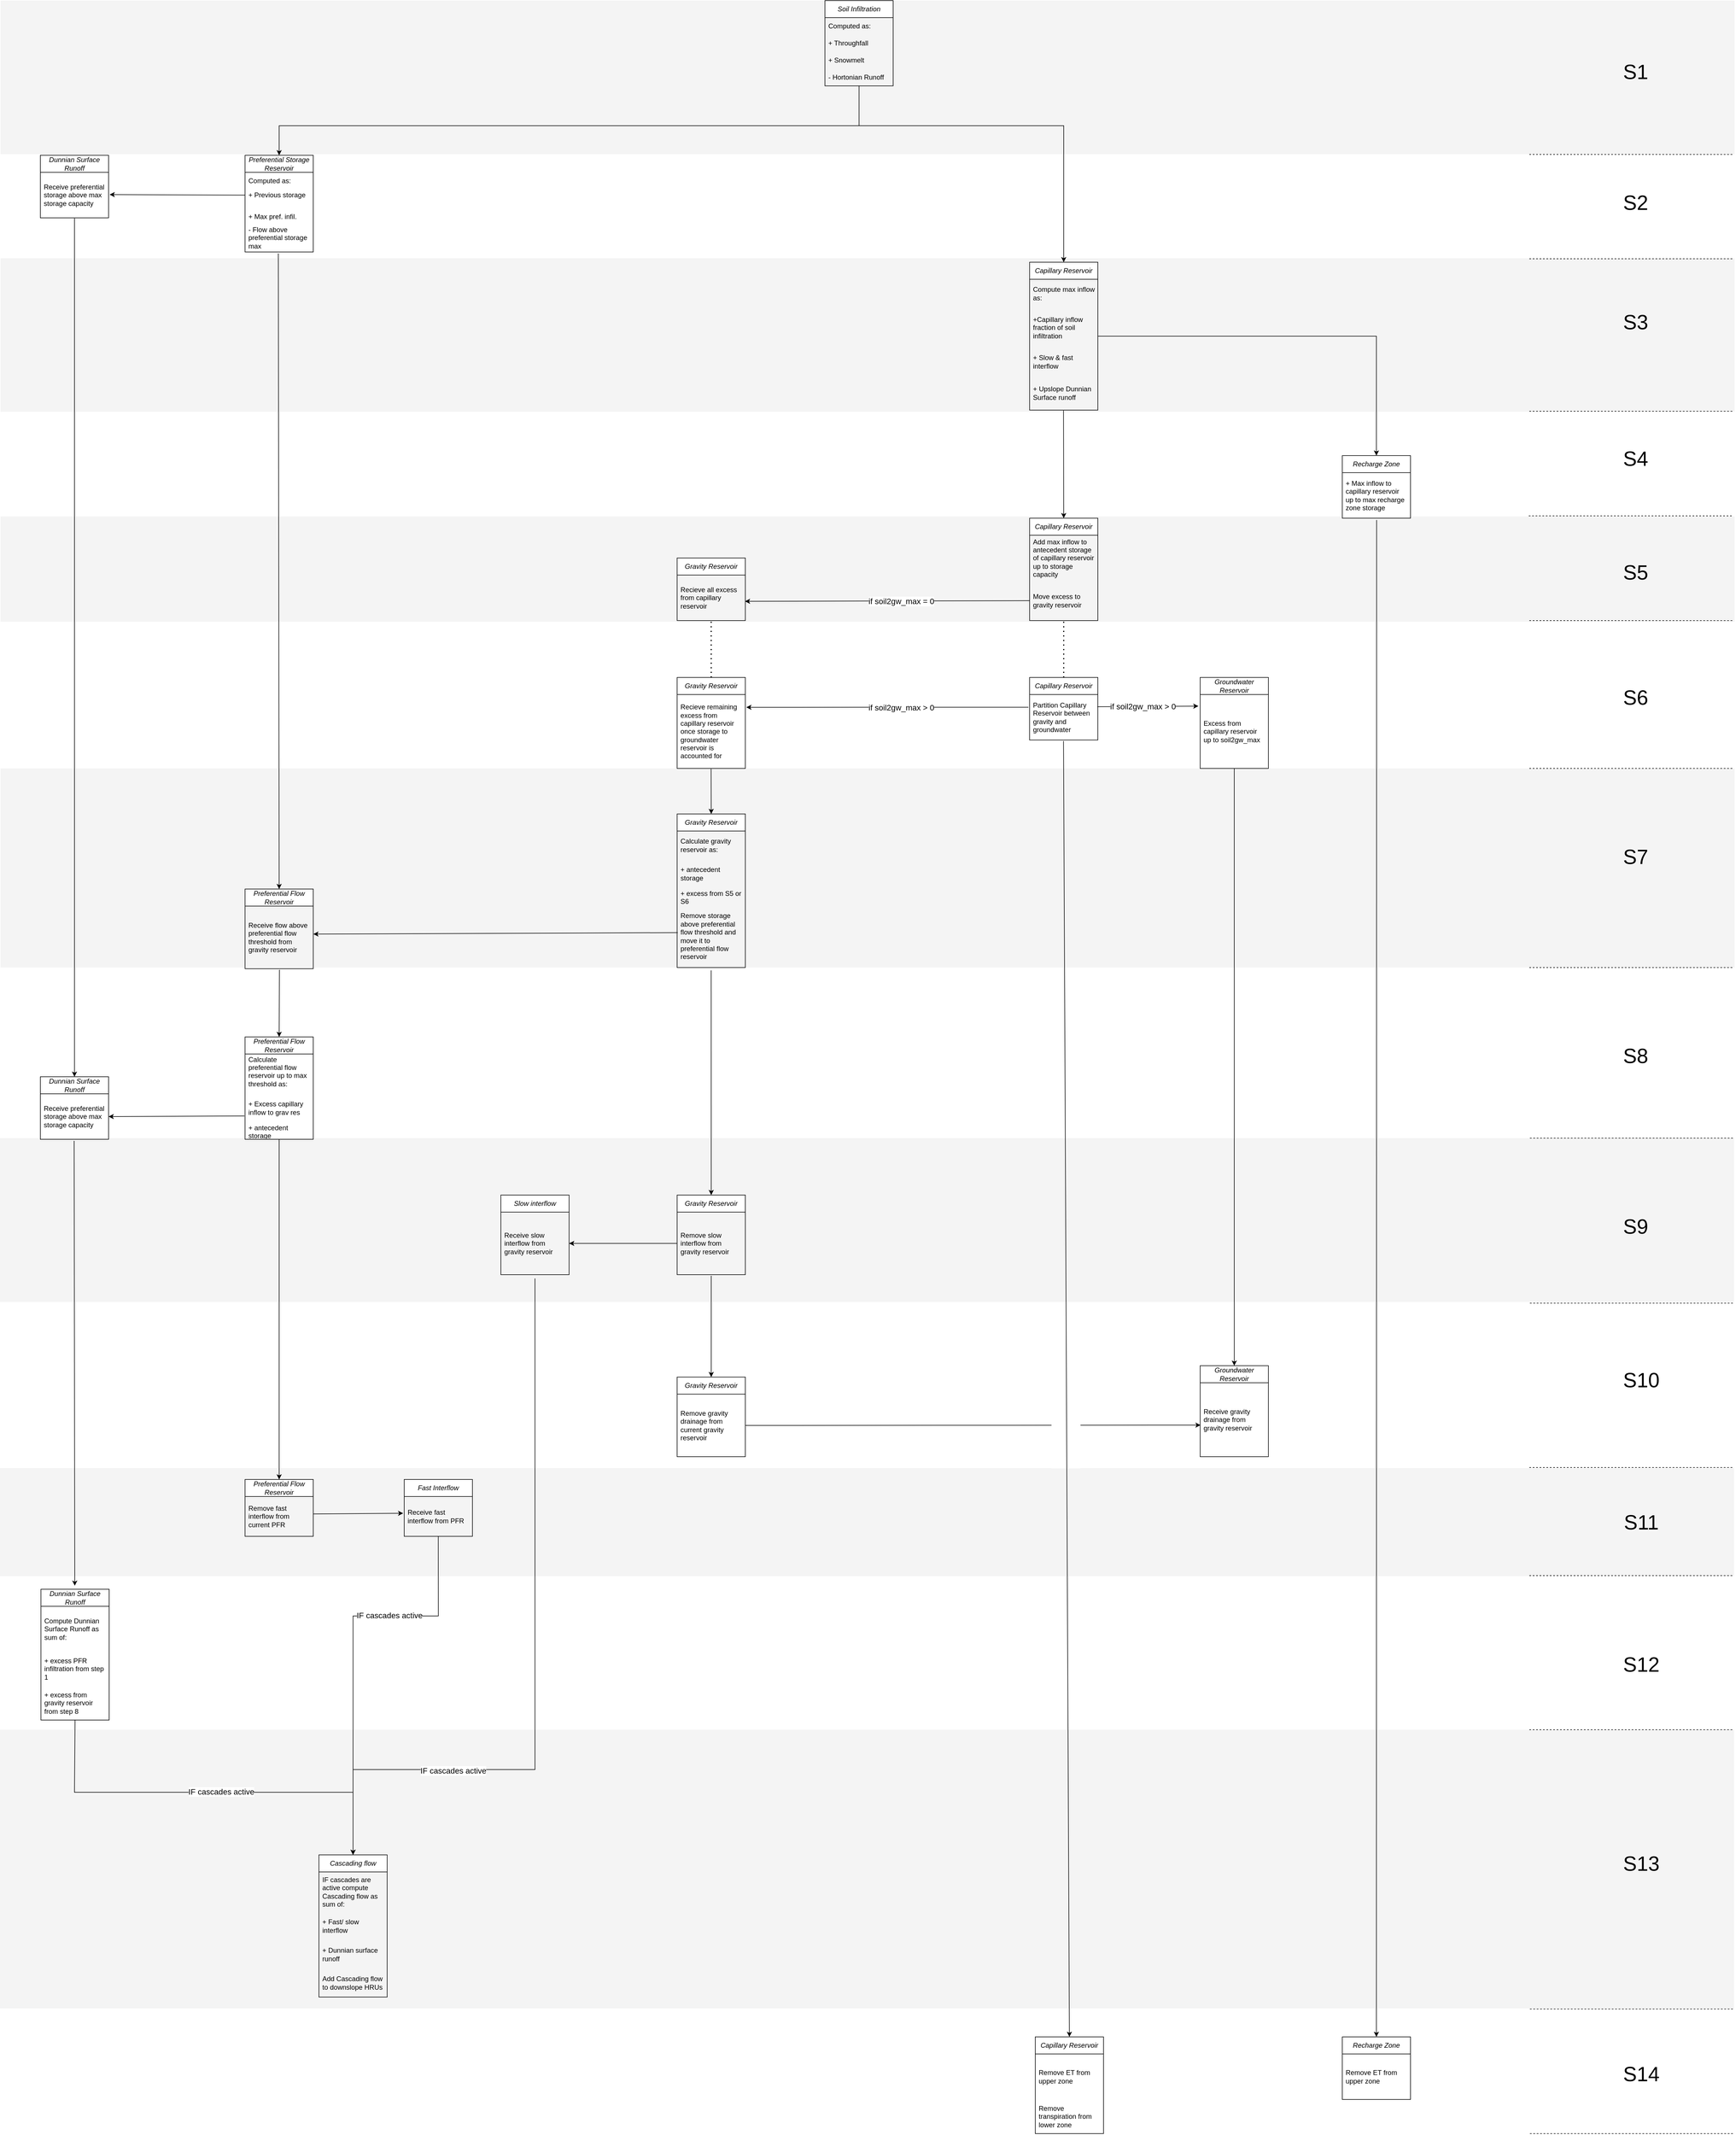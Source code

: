 <mxfile version="26.0.6">
  <diagram name="Page-1" id="s1ePpUAj8qYnk5aGNHbo">
    <mxGraphModel dx="2823" dy="719" grid="1" gridSize="10" guides="1" tooltips="1" connect="1" arrows="1" fold="1" page="1" pageScale="1" pageWidth="850" pageHeight="1100" background="#FFFFFF" math="0" shadow="0">
      <root>
        <mxCell id="0" />
        <mxCell id="1" parent="0" />
        <mxCell id="zGQzw5GJpQY7eRZTATEy-201" value="" style="rounded=0;whiteSpace=wrap;html=1;strokeColor=none;fillColor=#EDEDED;opacity=60;" parent="1" vertex="1">
          <mxGeometry x="-1090" y="1480" width="3050" height="350" as="geometry" />
        </mxCell>
        <mxCell id="zGQzw5GJpQY7eRZTATEy-202" value="" style="rounded=0;whiteSpace=wrap;html=1;strokeColor=none;fillColor=#EDEDED;opacity=60;" parent="1" vertex="1">
          <mxGeometry x="-1091" y="2130" width="3050" height="288" as="geometry" />
        </mxCell>
        <mxCell id="zGQzw5GJpQY7eRZTATEy-203" value="" style="rounded=0;whiteSpace=wrap;html=1;strokeColor=none;fillColor=#EDEDED;opacity=60;" parent="1" vertex="1">
          <mxGeometry x="-1091" y="2710" width="3050" height="190" as="geometry" />
        </mxCell>
        <mxCell id="zGQzw5GJpQY7eRZTATEy-207" value="" style="rounded=0;whiteSpace=wrap;html=1;strokeColor=none;fillColor=#EDEDED;opacity=60;" parent="1" vertex="1">
          <mxGeometry x="-1091" y="3170" width="3050" height="490" as="geometry" />
        </mxCell>
        <mxCell id="zGQzw5GJpQY7eRZTATEy-200" value="" style="rounded=0;whiteSpace=wrap;html=1;strokeColor=none;fillColor=#EDEDED;opacity=60;" parent="1" vertex="1">
          <mxGeometry x="-1090" y="1037" width="3050" height="185" as="geometry" />
        </mxCell>
        <mxCell id="zGQzw5GJpQY7eRZTATEy-199" value="" style="rounded=0;whiteSpace=wrap;html=1;strokeColor=none;fillColor=#EDEDED;opacity=60;" parent="1" vertex="1">
          <mxGeometry x="-1090" y="583" width="3050" height="270" as="geometry" />
        </mxCell>
        <mxCell id="zGQzw5GJpQY7eRZTATEy-198" value="" style="rounded=0;whiteSpace=wrap;html=1;strokeColor=none;fillColor=#EDEDED;opacity=60;" parent="1" vertex="1">
          <mxGeometry x="-1090" y="130" width="3050" height="270" as="geometry" />
        </mxCell>
        <mxCell id="zGQzw5GJpQY7eRZTATEy-1" value="&lt;i&gt;Soil Infiltration&lt;/i&gt;" style="swimlane;fontStyle=0;childLayout=stackLayout;horizontal=1;startSize=30;horizontalStack=0;resizeParent=1;resizeParentMax=0;resizeLast=0;collapsible=1;marginBottom=0;whiteSpace=wrap;html=1;" parent="1" vertex="1">
          <mxGeometry x="360" y="130" width="120" height="150" as="geometry" />
        </mxCell>
        <mxCell id="zGQzw5GJpQY7eRZTATEy-2" value="Computed as:" style="text;strokeColor=none;fillColor=none;align=left;verticalAlign=middle;spacingLeft=4;spacingRight=4;overflow=hidden;points=[[0,0.5],[1,0.5]];portConstraint=eastwest;rotatable=0;whiteSpace=wrap;html=1;" parent="zGQzw5GJpQY7eRZTATEy-1" vertex="1">
          <mxGeometry y="30" width="120" height="30" as="geometry" />
        </mxCell>
        <mxCell id="zGQzw5GJpQY7eRZTATEy-3" value="+ Throughfall" style="text;strokeColor=none;fillColor=none;align=left;verticalAlign=middle;spacingLeft=4;spacingRight=4;overflow=hidden;points=[[0,0.5],[1,0.5]];portConstraint=eastwest;rotatable=0;whiteSpace=wrap;html=1;" parent="zGQzw5GJpQY7eRZTATEy-1" vertex="1">
          <mxGeometry y="60" width="120" height="30" as="geometry" />
        </mxCell>
        <mxCell id="zGQzw5GJpQY7eRZTATEy-4" value="+ Snowmelt" style="text;strokeColor=none;fillColor=none;align=left;verticalAlign=middle;spacingLeft=4;spacingRight=4;overflow=hidden;points=[[0,0.5],[1,0.5]];portConstraint=eastwest;rotatable=0;whiteSpace=wrap;html=1;" parent="zGQzw5GJpQY7eRZTATEy-1" vertex="1">
          <mxGeometry y="90" width="120" height="30" as="geometry" />
        </mxCell>
        <mxCell id="zGQzw5GJpQY7eRZTATEy-78" value="- Hortonian Runoff" style="text;strokeColor=none;fillColor=none;align=left;verticalAlign=middle;spacingLeft=4;spacingRight=4;overflow=hidden;points=[[0,0.5],[1,0.5]];portConstraint=eastwest;rotatable=0;whiteSpace=wrap;html=1;" parent="zGQzw5GJpQY7eRZTATEy-1" vertex="1">
          <mxGeometry y="120" width="120" height="30" as="geometry" />
        </mxCell>
        <mxCell id="zGQzw5GJpQY7eRZTATEy-5" value="" style="endArrow=classic;html=1;rounded=0;exitX=0.5;exitY=1;exitDx=0;exitDy=0;entryX=0.5;entryY=0;entryDx=0;entryDy=0;" parent="1" source="zGQzw5GJpQY7eRZTATEy-1" target="zGQzw5GJpQY7eRZTATEy-10" edge="1">
          <mxGeometry width="50" height="50" relative="1" as="geometry">
            <mxPoint x="370" y="350" as="sourcePoint" />
            <mxPoint x="240" y="360" as="targetPoint" />
            <Array as="points">
              <mxPoint x="420" y="350" />
              <mxPoint x="-600" y="350" />
            </Array>
          </mxGeometry>
        </mxCell>
        <mxCell id="zGQzw5GJpQY7eRZTATEy-18" style="edgeStyle=orthogonalEdgeStyle;rounded=0;orthogonalLoop=1;jettySize=auto;html=1;exitX=1;exitY=0.5;exitDx=0;exitDy=0;entryX=0.5;entryY=0;entryDx=0;entryDy=0;" parent="1" source="zGQzw5GJpQY7eRZTATEy-6" target="zGQzw5GJpQY7eRZTATEy-19" edge="1">
          <mxGeometry relative="1" as="geometry">
            <mxPoint x="1000" y="690" as="targetPoint" />
          </mxGeometry>
        </mxCell>
        <mxCell id="zGQzw5GJpQY7eRZTATEy-6" value="&lt;i&gt;Capillary Reservoir&lt;/i&gt;" style="swimlane;fontStyle=0;childLayout=stackLayout;horizontal=1;startSize=30;horizontalStack=0;resizeParent=1;resizeParentMax=0;resizeLast=0;collapsible=1;marginBottom=0;whiteSpace=wrap;html=1;" parent="1" vertex="1">
          <mxGeometry x="720" y="590" width="120" height="260" as="geometry">
            <mxRectangle x="440" y="400" width="140" height="30" as="alternateBounds" />
          </mxGeometry>
        </mxCell>
        <mxCell id="zGQzw5GJpQY7eRZTATEy-7" value="Compute max inflow as:" style="text;strokeColor=none;fillColor=none;align=left;verticalAlign=middle;spacingLeft=4;spacingRight=4;overflow=hidden;points=[[0,0.5],[1,0.5]];portConstraint=eastwest;rotatable=0;whiteSpace=wrap;html=1;" parent="zGQzw5GJpQY7eRZTATEy-6" vertex="1">
          <mxGeometry y="30" width="120" height="50" as="geometry" />
        </mxCell>
        <mxCell id="zGQzw5GJpQY7eRZTATEy-8" value="+Capillary inflow fraction of soil infiltration" style="text;strokeColor=none;fillColor=none;align=left;verticalAlign=middle;spacingLeft=4;spacingRight=4;overflow=hidden;points=[[0,0.5],[1,0.5]];portConstraint=eastwest;rotatable=0;whiteSpace=wrap;html=1;" parent="zGQzw5GJpQY7eRZTATEy-6" vertex="1">
          <mxGeometry y="80" width="120" height="70" as="geometry" />
        </mxCell>
        <mxCell id="zGQzw5GJpQY7eRZTATEy-9" value="+ Slow &amp;amp; fast interflow" style="text;strokeColor=none;fillColor=none;align=left;verticalAlign=middle;spacingLeft=4;spacingRight=4;overflow=hidden;points=[[0,0.5],[1,0.5]];portConstraint=eastwest;rotatable=0;whiteSpace=wrap;html=1;" parent="zGQzw5GJpQY7eRZTATEy-6" vertex="1">
          <mxGeometry y="150" width="120" height="50" as="geometry" />
        </mxCell>
        <mxCell id="zGQzw5GJpQY7eRZTATEy-29" value="+ Upslope Dunnian Surface runoff" style="text;strokeColor=none;fillColor=none;align=left;verticalAlign=middle;spacingLeft=4;spacingRight=4;overflow=hidden;points=[[0,0.5],[1,0.5]];portConstraint=eastwest;rotatable=0;whiteSpace=wrap;html=1;" parent="zGQzw5GJpQY7eRZTATEy-6" vertex="1">
          <mxGeometry y="200" width="120" height="60" as="geometry" />
        </mxCell>
        <mxCell id="zGQzw5GJpQY7eRZTATEy-10" value="&lt;i&gt;Preferential Storage Reservoir&lt;/i&gt;" style="swimlane;fontStyle=0;childLayout=stackLayout;horizontal=1;startSize=30;horizontalStack=0;resizeParent=1;resizeParentMax=0;resizeLast=0;collapsible=1;marginBottom=0;whiteSpace=wrap;html=1;" parent="1" vertex="1">
          <mxGeometry x="-660" y="402" width="120" height="170" as="geometry" />
        </mxCell>
        <mxCell id="zGQzw5GJpQY7eRZTATEy-11" value="Computed as:" style="text;strokeColor=none;fillColor=none;align=left;verticalAlign=middle;spacingLeft=4;spacingRight=4;overflow=hidden;points=[[0,0.5],[1,0.5]];portConstraint=eastwest;rotatable=0;whiteSpace=wrap;html=1;" parent="zGQzw5GJpQY7eRZTATEy-10" vertex="1">
          <mxGeometry y="30" width="120" height="30" as="geometry" />
        </mxCell>
        <mxCell id="zGQzw5GJpQY7eRZTATEy-12" value="+ Previous storage" style="text;strokeColor=none;fillColor=none;align=left;verticalAlign=middle;spacingLeft=4;spacingRight=4;overflow=hidden;points=[[0,0.5],[1,0.5]];portConstraint=eastwest;rotatable=0;whiteSpace=wrap;html=1;" parent="zGQzw5GJpQY7eRZTATEy-10" vertex="1">
          <mxGeometry y="60" width="120" height="20" as="geometry" />
        </mxCell>
        <mxCell id="zGQzw5GJpQY7eRZTATEy-13" value="&lt;br&gt;&lt;div&gt;+ Max pref. infil.&lt;/div&gt;" style="text;strokeColor=none;fillColor=none;align=left;verticalAlign=middle;spacingLeft=4;spacingRight=4;overflow=hidden;points=[[0,0.5],[1,0.5]];portConstraint=eastwest;rotatable=0;whiteSpace=wrap;html=1;" parent="zGQzw5GJpQY7eRZTATEy-10" vertex="1">
          <mxGeometry y="80" width="120" height="40" as="geometry" />
        </mxCell>
        <mxCell id="zGQzw5GJpQY7eRZTATEy-77" value="- Flow above preferential storage max" style="text;strokeColor=none;fillColor=none;align=left;verticalAlign=middle;spacingLeft=4;spacingRight=4;overflow=hidden;points=[[0,0.5],[1,0.5]];portConstraint=eastwest;rotatable=0;whiteSpace=wrap;html=1;" parent="zGQzw5GJpQY7eRZTATEy-10" vertex="1">
          <mxGeometry y="120" width="120" height="50" as="geometry" />
        </mxCell>
        <mxCell id="zGQzw5GJpQY7eRZTATEy-17" value="" style="endArrow=classic;html=1;rounded=0;entryX=0.5;entryY=0;entryDx=0;entryDy=0;exitX=0.5;exitY=1;exitDx=0;exitDy=0;" parent="1" source="zGQzw5GJpQY7eRZTATEy-1" target="zGQzw5GJpQY7eRZTATEy-6" edge="1">
          <mxGeometry width="50" height="50" relative="1" as="geometry">
            <mxPoint x="420" y="290" as="sourcePoint" />
            <mxPoint x="180" y="400" as="targetPoint" />
            <Array as="points">
              <mxPoint x="420" y="350" />
              <mxPoint x="780" y="350" />
            </Array>
          </mxGeometry>
        </mxCell>
        <mxCell id="zGQzw5GJpQY7eRZTATEy-19" value="&lt;i&gt;Recharge Zone&lt;/i&gt;" style="swimlane;fontStyle=0;childLayout=stackLayout;horizontal=1;startSize=30;horizontalStack=0;resizeParent=1;resizeParentMax=0;resizeLast=0;collapsible=1;marginBottom=0;whiteSpace=wrap;html=1;" parent="1" vertex="1">
          <mxGeometry x="1270" y="930" width="120" height="110" as="geometry">
            <mxRectangle x="440" y="400" width="140" height="30" as="alternateBounds" />
          </mxGeometry>
        </mxCell>
        <mxCell id="zGQzw5GJpQY7eRZTATEy-20" value="+ Max inflow to capillary reservoir up to max recharge zone storage" style="text;strokeColor=none;fillColor=none;align=left;verticalAlign=middle;spacingLeft=4;spacingRight=4;overflow=hidden;points=[[0,0.5],[1,0.5]];portConstraint=eastwest;rotatable=0;whiteSpace=wrap;html=1;" parent="zGQzw5GJpQY7eRZTATEy-19" vertex="1">
          <mxGeometry y="30" width="120" height="80" as="geometry" />
        </mxCell>
        <mxCell id="zGQzw5GJpQY7eRZTATEy-23" value="" style="endArrow=none;html=1;rounded=0;dashed=1;" parent="1" edge="1">
          <mxGeometry width="50" height="50" relative="1" as="geometry">
            <mxPoint x="1599" y="584" as="sourcePoint" />
            <mxPoint x="1959" y="584" as="targetPoint" />
          </mxGeometry>
        </mxCell>
        <mxCell id="zGQzw5GJpQY7eRZTATEy-24" value="" style="endArrow=none;html=1;rounded=0;dashed=1;" parent="1" edge="1">
          <mxGeometry width="50" height="50" relative="1" as="geometry">
            <mxPoint x="1599" y="400.46" as="sourcePoint" />
            <mxPoint x="1959" y="400.46" as="targetPoint" />
          </mxGeometry>
        </mxCell>
        <mxCell id="zGQzw5GJpQY7eRZTATEy-25" value="" style="endArrow=classic;html=1;rounded=0;exitX=0.497;exitY=1.013;exitDx=0;exitDy=0;exitPerimeter=0;entryX=0.5;entryY=0;entryDx=0;entryDy=0;" parent="1" source="zGQzw5GJpQY7eRZTATEy-29" target="zGQzw5GJpQY7eRZTATEy-27" edge="1">
          <mxGeometry width="50" height="50" relative="1" as="geometry">
            <mxPoint x="660" y="670" as="sourcePoint" />
            <mxPoint x="660" y="800" as="targetPoint" />
          </mxGeometry>
        </mxCell>
        <mxCell id="zGQzw5GJpQY7eRZTATEy-26" value="" style="endArrow=none;html=1;rounded=0;dashed=1;" parent="1" edge="1">
          <mxGeometry width="50" height="50" relative="1" as="geometry">
            <mxPoint x="1599" y="852" as="sourcePoint" />
            <mxPoint x="1959" y="852" as="targetPoint" />
          </mxGeometry>
        </mxCell>
        <mxCell id="zGQzw5GJpQY7eRZTATEy-27" value="&lt;i&gt;Capillary Reservoir&lt;/i&gt;" style="swimlane;fontStyle=0;childLayout=stackLayout;horizontal=1;startSize=30;horizontalStack=0;resizeParent=1;resizeParentMax=0;resizeLast=0;collapsible=1;marginBottom=0;whiteSpace=wrap;html=1;" parent="1" vertex="1">
          <mxGeometry x="720" y="1040" width="120" height="180" as="geometry">
            <mxRectangle x="440" y="400" width="140" height="30" as="alternateBounds" />
          </mxGeometry>
        </mxCell>
        <mxCell id="zGQzw5GJpQY7eRZTATEy-28" value="Add max inflow to antecedent storage of capillary reservoir up to storage capacity" style="text;strokeColor=none;fillColor=none;align=left;verticalAlign=middle;spacingLeft=4;spacingRight=4;overflow=hidden;points=[[0,0.5],[1,0.5]];portConstraint=eastwest;rotatable=0;whiteSpace=wrap;html=1;" parent="zGQzw5GJpQY7eRZTATEy-27" vertex="1">
          <mxGeometry y="30" width="120" height="80" as="geometry" />
        </mxCell>
        <mxCell id="zGQzw5GJpQY7eRZTATEy-30" value="Move excess to gravity reservoir" style="text;strokeColor=none;fillColor=none;align=left;verticalAlign=middle;spacingLeft=4;spacingRight=4;overflow=hidden;points=[[0,0.5],[1,0.5]];portConstraint=eastwest;rotatable=0;whiteSpace=wrap;html=1;" parent="zGQzw5GJpQY7eRZTATEy-27" vertex="1">
          <mxGeometry y="110" width="120" height="70" as="geometry" />
        </mxCell>
        <mxCell id="zGQzw5GJpQY7eRZTATEy-31" value="" style="endArrow=none;html=1;rounded=0;dashed=1;" parent="1" edge="1">
          <mxGeometry width="50" height="50" relative="1" as="geometry">
            <mxPoint x="1598" y="1036" as="sourcePoint" />
            <mxPoint x="1958" y="1036" as="targetPoint" />
          </mxGeometry>
        </mxCell>
        <mxCell id="zGQzw5GJpQY7eRZTATEy-32" value="&lt;i&gt;Gravity Reservoir&lt;/i&gt;" style="swimlane;fontStyle=0;childLayout=stackLayout;horizontal=1;startSize=30;horizontalStack=0;resizeParent=1;resizeParentMax=0;resizeLast=0;collapsible=1;marginBottom=0;whiteSpace=wrap;html=1;" parent="1" vertex="1">
          <mxGeometry x="100" y="1110" width="120" height="110" as="geometry">
            <mxRectangle x="440" y="400" width="140" height="30" as="alternateBounds" />
          </mxGeometry>
        </mxCell>
        <mxCell id="zGQzw5GJpQY7eRZTATEy-33" value="Recieve all excess from capillary reservoir" style="text;strokeColor=none;fillColor=none;align=left;verticalAlign=middle;spacingLeft=4;spacingRight=4;overflow=hidden;points=[[0,0.5],[1,0.5]];portConstraint=eastwest;rotatable=0;whiteSpace=wrap;html=1;" parent="zGQzw5GJpQY7eRZTATEy-32" vertex="1">
          <mxGeometry y="30" width="120" height="80" as="geometry" />
        </mxCell>
        <mxCell id="zGQzw5GJpQY7eRZTATEy-34" value="" style="endArrow=classic;html=1;rounded=0;entryX=0.994;entryY=0.577;entryDx=0;entryDy=0;exitX=0;exitY=0.5;exitDx=0;exitDy=0;entryPerimeter=0;" parent="1" source="zGQzw5GJpQY7eRZTATEy-30" target="zGQzw5GJpQY7eRZTATEy-33" edge="1">
          <mxGeometry width="50" height="50" relative="1" as="geometry">
            <mxPoint x="680" y="950" as="sourcePoint" />
            <mxPoint x="730" y="900" as="targetPoint" />
          </mxGeometry>
        </mxCell>
        <mxCell id="zGQzw5GJpQY7eRZTATEy-43" value="&lt;font style=&quot;font-size: 14px;&quot;&gt;if soil2gw_max = 0&lt;/font&gt;" style="edgeLabel;html=1;align=center;verticalAlign=middle;resizable=0;points=[];" parent="zGQzw5GJpQY7eRZTATEy-34" vertex="1" connectable="0">
          <mxGeometry x="-0.097" relative="1" as="geometry">
            <mxPoint as="offset" />
          </mxGeometry>
        </mxCell>
        <mxCell id="zGQzw5GJpQY7eRZTATEy-36" value="" style="endArrow=none;html=1;rounded=0;dashed=1;" parent="1" edge="1">
          <mxGeometry width="50" height="50" relative="1" as="geometry">
            <mxPoint x="1599" y="1220" as="sourcePoint" />
            <mxPoint x="1959" y="1220" as="targetPoint" />
          </mxGeometry>
        </mxCell>
        <mxCell id="zGQzw5GJpQY7eRZTATEy-38" value="&lt;font style=&quot;font-size: 36px;&quot;&gt;S1&lt;/font&gt;" style="text;html=1;align=center;verticalAlign=middle;whiteSpace=wrap;rounded=0;" parent="1" vertex="1">
          <mxGeometry x="1756" y="240" width="60" height="30" as="geometry" />
        </mxCell>
        <mxCell id="zGQzw5GJpQY7eRZTATEy-39" value="&lt;font style=&quot;font-size: 36px;&quot;&gt;S2&lt;/font&gt;" style="text;html=1;align=center;verticalAlign=middle;whiteSpace=wrap;rounded=0;" parent="1" vertex="1">
          <mxGeometry x="1756" y="470" width="60" height="30" as="geometry" />
        </mxCell>
        <mxCell id="zGQzw5GJpQY7eRZTATEy-40" value="&lt;font style=&quot;font-size: 36px;&quot;&gt;S3&lt;/font&gt;" style="text;html=1;align=center;verticalAlign=middle;whiteSpace=wrap;rounded=0;" parent="1" vertex="1">
          <mxGeometry x="1756" y="680" width="60" height="30" as="geometry" />
        </mxCell>
        <mxCell id="zGQzw5GJpQY7eRZTATEy-41" value="&lt;font style=&quot;font-size: 36px;&quot;&gt;S4&lt;/font&gt;" style="text;html=1;align=center;verticalAlign=middle;whiteSpace=wrap;rounded=0;" parent="1" vertex="1">
          <mxGeometry x="1756" y="920" width="60" height="30" as="geometry" />
        </mxCell>
        <mxCell id="zGQzw5GJpQY7eRZTATEy-42" value="&lt;font style=&quot;font-size: 36px;&quot;&gt;S5&lt;/font&gt;" style="text;html=1;align=center;verticalAlign=middle;whiteSpace=wrap;rounded=0;" parent="1" vertex="1">
          <mxGeometry x="1756" y="1120" width="60" height="30" as="geometry" />
        </mxCell>
        <mxCell id="zGQzw5GJpQY7eRZTATEy-44" value="&lt;i&gt;Capillary Reservoir&lt;/i&gt;" style="swimlane;fontStyle=0;childLayout=stackLayout;horizontal=1;startSize=30;horizontalStack=0;resizeParent=1;resizeParentMax=0;resizeLast=0;collapsible=1;marginBottom=0;whiteSpace=wrap;html=1;" parent="1" vertex="1">
          <mxGeometry x="720" y="1320" width="120" height="110" as="geometry">
            <mxRectangle x="440" y="400" width="140" height="30" as="alternateBounds" />
          </mxGeometry>
        </mxCell>
        <mxCell id="zGQzw5GJpQY7eRZTATEy-45" value="Partition Capillary Reservoir between gravity and groundwater" style="text;strokeColor=none;fillColor=none;align=left;verticalAlign=middle;spacingLeft=4;spacingRight=4;overflow=hidden;points=[[0,0.5],[1,0.5]];portConstraint=eastwest;rotatable=0;whiteSpace=wrap;html=1;" parent="zGQzw5GJpQY7eRZTATEy-44" vertex="1">
          <mxGeometry y="30" width="120" height="80" as="geometry" />
        </mxCell>
        <mxCell id="zGQzw5GJpQY7eRZTATEy-48" value="&lt;i&gt;Gravity Reservoir&lt;/i&gt;" style="swimlane;fontStyle=0;childLayout=stackLayout;horizontal=1;startSize=30;horizontalStack=0;resizeParent=1;resizeParentMax=0;resizeLast=0;collapsible=1;marginBottom=0;whiteSpace=wrap;html=1;" parent="1" vertex="1">
          <mxGeometry x="100" y="1320" width="120" height="160" as="geometry">
            <mxRectangle x="440" y="400" width="140" height="30" as="alternateBounds" />
          </mxGeometry>
        </mxCell>
        <mxCell id="zGQzw5GJpQY7eRZTATEy-49" value="Recieve remaining excess from capillary reservoir once storage to groundwater reservoir is accounted for" style="text;strokeColor=none;fillColor=none;align=left;verticalAlign=middle;spacingLeft=4;spacingRight=4;overflow=hidden;points=[[0,0.5],[1,0.5]];portConstraint=eastwest;rotatable=0;whiteSpace=wrap;html=1;" parent="zGQzw5GJpQY7eRZTATEy-48" vertex="1">
          <mxGeometry y="30" width="120" height="130" as="geometry" />
        </mxCell>
        <mxCell id="zGQzw5GJpQY7eRZTATEy-50" value="" style="endArrow=classic;html=1;rounded=0;exitX=-0.017;exitY=0.279;exitDx=0;exitDy=0;exitPerimeter=0;entryX=1.014;entryY=0.173;entryDx=0;entryDy=0;entryPerimeter=0;" parent="1" source="zGQzw5GJpQY7eRZTATEy-45" target="zGQzw5GJpQY7eRZTATEy-49" edge="1">
          <mxGeometry width="50" height="50" relative="1" as="geometry">
            <mxPoint x="690" y="1360" as="sourcePoint" />
            <mxPoint x="570" y="1372" as="targetPoint" />
          </mxGeometry>
        </mxCell>
        <mxCell id="zGQzw5GJpQY7eRZTATEy-51" value="&lt;font style=&quot;font-size: 14px;&quot;&gt;if soil2gw_max &amp;gt; 0&lt;/font&gt;" style="edgeLabel;html=1;align=center;verticalAlign=middle;resizable=0;points=[];" parent="zGQzw5GJpQY7eRZTATEy-50" vertex="1" connectable="0">
          <mxGeometry x="-0.097" relative="1" as="geometry">
            <mxPoint as="offset" />
          </mxGeometry>
        </mxCell>
        <mxCell id="zGQzw5GJpQY7eRZTATEy-53" value="" style="endArrow=none;dashed=1;html=1;dashPattern=1 3;strokeWidth=2;rounded=0;exitX=0.5;exitY=0;exitDx=0;exitDy=0;entryX=0.499;entryY=0.963;entryDx=0;entryDy=0;entryPerimeter=0;" parent="1" source="zGQzw5GJpQY7eRZTATEy-48" target="zGQzw5GJpQY7eRZTATEy-33" edge="1">
          <mxGeometry width="50" height="50" relative="1" as="geometry">
            <mxPoint x="110" y="1270" as="sourcePoint" />
            <mxPoint x="170" y="1240" as="targetPoint" />
          </mxGeometry>
        </mxCell>
        <mxCell id="zGQzw5GJpQY7eRZTATEy-54" value="" style="endArrow=none;html=1;rounded=0;dashed=1;" parent="1" edge="1">
          <mxGeometry width="50" height="50" relative="1" as="geometry">
            <mxPoint x="1599" y="1480" as="sourcePoint" />
            <mxPoint x="1959" y="1480" as="targetPoint" />
          </mxGeometry>
        </mxCell>
        <mxCell id="zGQzw5GJpQY7eRZTATEy-58" value="&lt;font style=&quot;font-size: 36px;&quot;&gt;S6&lt;/font&gt;" style="text;html=1;align=center;verticalAlign=middle;whiteSpace=wrap;rounded=0;" parent="1" vertex="1">
          <mxGeometry x="1756" y="1340" width="60" height="30" as="geometry" />
        </mxCell>
        <mxCell id="zGQzw5GJpQY7eRZTATEy-59" value="" style="endArrow=none;dashed=1;html=1;dashPattern=1 3;strokeWidth=2;rounded=0;entryX=0.5;entryY=1.017;entryDx=0;entryDy=0;entryPerimeter=0;exitX=0.5;exitY=0;exitDx=0;exitDy=0;" parent="1" source="zGQzw5GJpQY7eRZTATEy-44" target="zGQzw5GJpQY7eRZTATEy-30" edge="1">
          <mxGeometry width="50" height="50" relative="1" as="geometry">
            <mxPoint x="790" y="1310" as="sourcePoint" />
            <mxPoint x="779" y="1250" as="targetPoint" />
          </mxGeometry>
        </mxCell>
        <mxCell id="zGQzw5GJpQY7eRZTATEy-60" value="&lt;i&gt;Groundwater Reservoir&lt;/i&gt;" style="swimlane;fontStyle=0;childLayout=stackLayout;horizontal=1;startSize=30;horizontalStack=0;resizeParent=1;resizeParentMax=0;resizeLast=0;collapsible=1;marginBottom=0;whiteSpace=wrap;html=1;" parent="1" vertex="1">
          <mxGeometry x="1020" y="1320" width="120" height="160" as="geometry">
            <mxRectangle x="440" y="400" width="140" height="30" as="alternateBounds" />
          </mxGeometry>
        </mxCell>
        <mxCell id="zGQzw5GJpQY7eRZTATEy-61" value="Excess from capillary reservoir up to soil2gw_max" style="text;strokeColor=none;fillColor=none;align=left;verticalAlign=middle;spacingLeft=4;spacingRight=4;overflow=hidden;points=[[0,0.5],[1,0.5]];portConstraint=eastwest;rotatable=0;whiteSpace=wrap;html=1;" parent="zGQzw5GJpQY7eRZTATEy-60" vertex="1">
          <mxGeometry y="30" width="120" height="130" as="geometry" />
        </mxCell>
        <mxCell id="zGQzw5GJpQY7eRZTATEy-62" value="" style="endArrow=classic;html=1;rounded=0;exitX=0.993;exitY=0.268;exitDx=0;exitDy=0;exitPerimeter=0;entryX=-0.026;entryY=0.157;entryDx=0;entryDy=0;entryPerimeter=0;" parent="1" source="zGQzw5GJpQY7eRZTATEy-45" target="zGQzw5GJpQY7eRZTATEy-61" edge="1">
          <mxGeometry width="50" height="50" relative="1" as="geometry">
            <mxPoint x="860" y="1370" as="sourcePoint" />
            <mxPoint x="990" y="1371" as="targetPoint" />
          </mxGeometry>
        </mxCell>
        <mxCell id="zGQzw5GJpQY7eRZTATEy-63" value="&lt;font style=&quot;font-size: 14px;&quot;&gt;if soil2gw_max &amp;gt; 0&lt;/font&gt;" style="edgeLabel;html=1;align=center;verticalAlign=middle;resizable=0;points=[];" parent="zGQzw5GJpQY7eRZTATEy-62" vertex="1" connectable="0">
          <mxGeometry x="-0.097" relative="1" as="geometry">
            <mxPoint as="offset" />
          </mxGeometry>
        </mxCell>
        <mxCell id="zGQzw5GJpQY7eRZTATEy-64" value="&lt;i&gt;Gravity Reservoir&lt;/i&gt;" style="swimlane;fontStyle=0;childLayout=stackLayout;horizontal=1;startSize=30;horizontalStack=0;resizeParent=1;resizeParentMax=0;resizeLast=0;collapsible=1;marginBottom=0;whiteSpace=wrap;html=1;" parent="1" vertex="1">
          <mxGeometry x="100" y="1560" width="120" height="270" as="geometry">
            <mxRectangle x="440" y="400" width="140" height="30" as="alternateBounds" />
          </mxGeometry>
        </mxCell>
        <mxCell id="zGQzw5GJpQY7eRZTATEy-80" value="Calculate gravity reservoir as:&amp;nbsp;" style="text;strokeColor=none;fillColor=none;align=left;verticalAlign=middle;spacingLeft=4;spacingRight=4;overflow=hidden;points=[[0,0.5],[1,0.5]];portConstraint=eastwest;rotatable=0;whiteSpace=wrap;html=1;" parent="zGQzw5GJpQY7eRZTATEy-64" vertex="1">
          <mxGeometry y="30" width="120" height="50" as="geometry" />
        </mxCell>
        <mxCell id="zGQzw5GJpQY7eRZTATEy-87" value="+ antecedent storage" style="text;strokeColor=none;fillColor=none;align=left;verticalAlign=middle;spacingLeft=4;spacingRight=4;overflow=hidden;points=[[0,0.5],[1,0.5]];portConstraint=eastwest;rotatable=0;whiteSpace=wrap;html=1;" parent="zGQzw5GJpQY7eRZTATEy-64" vertex="1">
          <mxGeometry y="80" width="120" height="50" as="geometry" />
        </mxCell>
        <mxCell id="zGQzw5GJpQY7eRZTATEy-88" value="+ excess from S5 or S6" style="text;strokeColor=none;fillColor=none;align=left;verticalAlign=middle;spacingLeft=4;spacingRight=4;overflow=hidden;points=[[0,0.5],[1,0.5]];portConstraint=eastwest;rotatable=0;whiteSpace=wrap;html=1;" parent="zGQzw5GJpQY7eRZTATEy-64" vertex="1">
          <mxGeometry y="130" width="120" height="30" as="geometry" />
        </mxCell>
        <mxCell id="zGQzw5GJpQY7eRZTATEy-65" value="Remove storage above preferential flow threshold and move it to preferential flow reservoir" style="text;strokeColor=none;fillColor=none;align=left;verticalAlign=middle;spacingLeft=4;spacingRight=4;overflow=hidden;points=[[0,0.5],[1,0.5]];portConstraint=eastwest;rotatable=0;whiteSpace=wrap;html=1;" parent="zGQzw5GJpQY7eRZTATEy-64" vertex="1">
          <mxGeometry y="160" width="120" height="110" as="geometry" />
        </mxCell>
        <mxCell id="zGQzw5GJpQY7eRZTATEy-66" value="&lt;font style=&quot;font-size: 36px;&quot;&gt;S7&lt;/font&gt;" style="text;html=1;align=center;verticalAlign=middle;whiteSpace=wrap;rounded=0;" parent="1" vertex="1">
          <mxGeometry x="1756" y="1620" width="60" height="30" as="geometry" />
        </mxCell>
        <mxCell id="zGQzw5GJpQY7eRZTATEy-68" value="" style="endArrow=classic;html=1;rounded=0;exitX=0.488;exitY=1.049;exitDx=0;exitDy=0;exitPerimeter=0;entryX=0.5;entryY=0;entryDx=0;entryDy=0;" parent="1" source="zGQzw5GJpQY7eRZTATEy-77" target="zGQzw5GJpQY7eRZTATEy-69" edge="1">
          <mxGeometry width="50" height="50" relative="1" as="geometry">
            <mxPoint x="-602" y="612" as="sourcePoint" />
            <mxPoint x="-600" y="1542" as="targetPoint" />
          </mxGeometry>
        </mxCell>
        <mxCell id="zGQzw5GJpQY7eRZTATEy-69" value="&lt;i&gt;Preferential Flow Reservoir&lt;/i&gt;" style="swimlane;fontStyle=0;childLayout=stackLayout;horizontal=1;startSize=30;horizontalStack=0;resizeParent=1;resizeParentMax=0;resizeLast=0;collapsible=1;marginBottom=0;whiteSpace=wrap;html=1;" parent="1" vertex="1">
          <mxGeometry x="-660" y="1692" width="120" height="140" as="geometry">
            <mxRectangle x="440" y="400" width="140" height="30" as="alternateBounds" />
          </mxGeometry>
        </mxCell>
        <mxCell id="zGQzw5GJpQY7eRZTATEy-70" value="Receive flow above preferential flow threshold from gravity reservoir&amp;nbsp;" style="text;strokeColor=none;fillColor=none;align=left;verticalAlign=middle;spacingLeft=4;spacingRight=4;overflow=hidden;points=[[0,0.5],[1,0.5]];portConstraint=eastwest;rotatable=0;whiteSpace=wrap;html=1;" parent="zGQzw5GJpQY7eRZTATEy-69" vertex="1">
          <mxGeometry y="30" width="120" height="110" as="geometry" />
        </mxCell>
        <mxCell id="zGQzw5GJpQY7eRZTATEy-71" value="" style="endArrow=classic;html=1;rounded=0;entryX=0.5;entryY=0;entryDx=0;entryDy=0;exitX=0.498;exitY=1.006;exitDx=0;exitDy=0;exitPerimeter=0;" parent="1" source="zGQzw5GJpQY7eRZTATEy-49" target="zGQzw5GJpQY7eRZTATEy-64" edge="1">
          <mxGeometry width="50" height="50" relative="1" as="geometry">
            <mxPoint x="160" y="1500" as="sourcePoint" />
            <mxPoint x="159.66" y="1699" as="targetPoint" />
          </mxGeometry>
        </mxCell>
        <mxCell id="zGQzw5GJpQY7eRZTATEy-72" value="" style="endArrow=classic;html=1;rounded=0;entryX=1.001;entryY=0.447;entryDx=0;entryDy=0;entryPerimeter=0;exitX=0.009;exitY=0.442;exitDx=0;exitDy=0;exitPerimeter=0;" parent="1" source="zGQzw5GJpQY7eRZTATEy-65" target="zGQzw5GJpQY7eRZTATEy-70" edge="1">
          <mxGeometry width="50" height="50" relative="1" as="geometry">
            <mxPoint x="80" y="1639" as="sourcePoint" />
            <mxPoint x="90" y="1719" as="targetPoint" />
          </mxGeometry>
        </mxCell>
        <mxCell id="zGQzw5GJpQY7eRZTATEy-73" value="&lt;i&gt;Dunnian Surface Runoff&lt;/i&gt;" style="swimlane;fontStyle=0;childLayout=stackLayout;horizontal=1;startSize=30;horizontalStack=0;resizeParent=1;resizeParentMax=0;resizeLast=0;collapsible=1;marginBottom=0;whiteSpace=wrap;html=1;" parent="1" vertex="1">
          <mxGeometry x="-1020" y="402" width="120" height="110" as="geometry">
            <mxRectangle x="440" y="400" width="140" height="30" as="alternateBounds" />
          </mxGeometry>
        </mxCell>
        <mxCell id="zGQzw5GJpQY7eRZTATEy-74" value="Receive preferential storage above max storage capacity" style="text;strokeColor=none;fillColor=none;align=left;verticalAlign=middle;spacingLeft=4;spacingRight=4;overflow=hidden;points=[[0,0.5],[1,0.5]];portConstraint=eastwest;rotatable=0;whiteSpace=wrap;html=1;" parent="zGQzw5GJpQY7eRZTATEy-73" vertex="1">
          <mxGeometry y="30" width="120" height="80" as="geometry" />
        </mxCell>
        <mxCell id="zGQzw5GJpQY7eRZTATEy-76" value="" style="endArrow=classic;html=1;rounded=0;exitX=0;exitY=0.5;exitDx=0;exitDy=0;entryX=1.015;entryY=0.489;entryDx=0;entryDy=0;entryPerimeter=0;" parent="1" source="zGQzw5GJpQY7eRZTATEy-12" target="zGQzw5GJpQY7eRZTATEy-74" edge="1">
          <mxGeometry width="50" height="50" relative="1" as="geometry">
            <mxPoint x="-690" y="472" as="sourcePoint" />
            <mxPoint x="-890" y="472" as="targetPoint" />
          </mxGeometry>
        </mxCell>
        <mxCell id="zGQzw5GJpQY7eRZTATEy-81" value="" style="endArrow=none;html=1;rounded=0;dashed=1;" parent="1" edge="1">
          <mxGeometry width="50" height="50" relative="1" as="geometry">
            <mxPoint x="1599" y="1830" as="sourcePoint" />
            <mxPoint x="1959" y="1830" as="targetPoint" />
          </mxGeometry>
        </mxCell>
        <mxCell id="zGQzw5GJpQY7eRZTATEy-82" value="&lt;font style=&quot;font-size: 36px;&quot;&gt;S8&lt;/font&gt;" style="text;html=1;align=center;verticalAlign=middle;whiteSpace=wrap;rounded=0;" parent="1" vertex="1">
          <mxGeometry x="1756" y="1970" width="60" height="30" as="geometry" />
        </mxCell>
        <mxCell id="zGQzw5GJpQY7eRZTATEy-83" value="" style="endArrow=classic;html=1;rounded=0;exitX=0.5;exitY=1.009;exitDx=0;exitDy=0;exitPerimeter=0;entryX=0.5;entryY=0;entryDx=0;entryDy=0;" parent="1" source="zGQzw5GJpQY7eRZTATEy-74" target="zGQzw5GJpQY7eRZTATEy-94" edge="1">
          <mxGeometry width="50" height="50" relative="1" as="geometry">
            <mxPoint x="-953" y="549" as="sourcePoint" />
            <mxPoint x="-960" y="1262" as="targetPoint" />
          </mxGeometry>
        </mxCell>
        <mxCell id="zGQzw5GJpQY7eRZTATEy-84" value="&lt;i&gt;Preferential Flow Reservoir&lt;/i&gt;" style="swimlane;fontStyle=0;childLayout=stackLayout;horizontal=1;startSize=30;horizontalStack=0;resizeParent=1;resizeParentMax=0;resizeLast=0;collapsible=1;marginBottom=0;whiteSpace=wrap;html=1;" parent="1" vertex="1">
          <mxGeometry x="-660" y="1952" width="120" height="180" as="geometry">
            <mxRectangle x="440" y="400" width="140" height="30" as="alternateBounds" />
          </mxGeometry>
        </mxCell>
        <mxCell id="zGQzw5GJpQY7eRZTATEy-85" value="Calculate preferential flow reservoir up to max threshold as:&lt;div&gt;&lt;br&gt;&lt;/div&gt;" style="text;strokeColor=none;fillColor=none;align=left;verticalAlign=middle;spacingLeft=4;spacingRight=4;overflow=hidden;points=[[0,0.5],[1,0.5]];portConstraint=eastwest;rotatable=0;whiteSpace=wrap;html=1;" parent="zGQzw5GJpQY7eRZTATEy-84" vertex="1">
          <mxGeometry y="30" width="120" height="70" as="geometry" />
        </mxCell>
        <mxCell id="zGQzw5GJpQY7eRZTATEy-89" value="+ Excess capillary inflow to grav res" style="text;strokeColor=none;fillColor=none;align=left;verticalAlign=middle;spacingLeft=4;spacingRight=4;overflow=hidden;points=[[0,0.5],[1,0.5]];portConstraint=eastwest;rotatable=0;whiteSpace=wrap;html=1;" parent="zGQzw5GJpQY7eRZTATEy-84" vertex="1">
          <mxGeometry y="100" width="120" height="50" as="geometry" />
        </mxCell>
        <mxCell id="zGQzw5GJpQY7eRZTATEy-90" value="+ antecedent storage" style="text;strokeColor=none;fillColor=none;align=left;verticalAlign=middle;spacingLeft=4;spacingRight=4;overflow=hidden;points=[[0,0.5],[1,0.5]];portConstraint=eastwest;rotatable=0;whiteSpace=wrap;html=1;" parent="zGQzw5GJpQY7eRZTATEy-84" vertex="1">
          <mxGeometry y="150" width="120" height="30" as="geometry" />
        </mxCell>
        <mxCell id="zGQzw5GJpQY7eRZTATEy-86" value="" style="endArrow=classic;html=1;rounded=0;exitX=0.504;exitY=1.017;exitDx=0;exitDy=0;exitPerimeter=0;entryX=0.5;entryY=0;entryDx=0;entryDy=0;" parent="1" source="zGQzw5GJpQY7eRZTATEy-70" target="zGQzw5GJpQY7eRZTATEy-84" edge="1">
          <mxGeometry width="50" height="50" relative="1" as="geometry">
            <mxPoint x="-580" y="1642" as="sourcePoint" />
            <mxPoint x="-600" y="1932" as="targetPoint" />
          </mxGeometry>
        </mxCell>
        <mxCell id="zGQzw5GJpQY7eRZTATEy-94" value="&lt;i&gt;Dunnian Surface Runoff&lt;/i&gt;" style="swimlane;fontStyle=0;childLayout=stackLayout;horizontal=1;startSize=30;horizontalStack=0;resizeParent=1;resizeParentMax=0;resizeLast=0;collapsible=1;marginBottom=0;whiteSpace=wrap;html=1;" parent="1" vertex="1">
          <mxGeometry x="-1020" y="2022" width="120" height="110" as="geometry">
            <mxRectangle x="440" y="400" width="140" height="30" as="alternateBounds" />
          </mxGeometry>
        </mxCell>
        <mxCell id="zGQzw5GJpQY7eRZTATEy-95" value="Receive preferential storage above max storage capacity" style="text;strokeColor=none;fillColor=none;align=left;verticalAlign=middle;spacingLeft=4;spacingRight=4;overflow=hidden;points=[[0,0.5],[1,0.5]];portConstraint=eastwest;rotatable=0;whiteSpace=wrap;html=1;" parent="zGQzw5GJpQY7eRZTATEy-94" vertex="1">
          <mxGeometry y="30" width="120" height="80" as="geometry" />
        </mxCell>
        <mxCell id="zGQzw5GJpQY7eRZTATEy-97" value="" style="endArrow=classic;html=1;rounded=0;entryX=1;entryY=0.5;entryDx=0;entryDy=0;exitX=-0.009;exitY=0.779;exitDx=0;exitDy=0;exitPerimeter=0;" parent="1" source="zGQzw5GJpQY7eRZTATEy-89" target="zGQzw5GJpQY7eRZTATEy-95" edge="1">
          <mxGeometry width="50" height="50" relative="1" as="geometry">
            <mxPoint x="-790" y="2092" as="sourcePoint" />
            <mxPoint x="-740" y="2042" as="targetPoint" />
          </mxGeometry>
        </mxCell>
        <mxCell id="zGQzw5GJpQY7eRZTATEy-100" value="" style="endArrow=none;html=1;rounded=0;dashed=1;" parent="1" edge="1">
          <mxGeometry width="50" height="50" relative="1" as="geometry">
            <mxPoint x="1600" y="2130" as="sourcePoint" />
            <mxPoint x="1960" y="2130" as="targetPoint" />
          </mxGeometry>
        </mxCell>
        <mxCell id="zGQzw5GJpQY7eRZTATEy-101" value="&lt;font style=&quot;font-size: 36px;&quot;&gt;S9&lt;/font&gt;" style="text;html=1;align=center;verticalAlign=middle;whiteSpace=wrap;rounded=0;" parent="1" vertex="1">
          <mxGeometry x="1756" y="2270" width="60" height="30" as="geometry" />
        </mxCell>
        <mxCell id="zGQzw5GJpQY7eRZTATEy-106" value="&lt;i&gt;Gravity Reservoir&lt;/i&gt;" style="swimlane;fontStyle=0;childLayout=stackLayout;horizontal=1;startSize=30;horizontalStack=0;resizeParent=1;resizeParentMax=0;resizeLast=0;collapsible=1;marginBottom=0;whiteSpace=wrap;html=1;" parent="1" vertex="1">
          <mxGeometry x="100" y="2230" width="120" height="140" as="geometry">
            <mxRectangle x="440" y="400" width="140" height="30" as="alternateBounds" />
          </mxGeometry>
        </mxCell>
        <mxCell id="zGQzw5GJpQY7eRZTATEy-110" value="Remove slow interflow from gravity reservoir" style="text;strokeColor=none;fillColor=none;align=left;verticalAlign=middle;spacingLeft=4;spacingRight=4;overflow=hidden;points=[[0,0.5],[1,0.5]];portConstraint=eastwest;rotatable=0;whiteSpace=wrap;html=1;" parent="zGQzw5GJpQY7eRZTATEy-106" vertex="1">
          <mxGeometry y="30" width="120" height="110" as="geometry" />
        </mxCell>
        <mxCell id="zGQzw5GJpQY7eRZTATEy-111" value="" style="endArrow=classic;html=1;rounded=0;exitX=0.499;exitY=1.046;exitDx=0;exitDy=0;exitPerimeter=0;entryX=0.5;entryY=0;entryDx=0;entryDy=0;" parent="1" source="zGQzw5GJpQY7eRZTATEy-65" target="zGQzw5GJpQY7eRZTATEy-106" edge="1">
          <mxGeometry width="50" height="50" relative="1" as="geometry">
            <mxPoint x="160" y="1890" as="sourcePoint" />
            <mxPoint x="180" y="2010" as="targetPoint" />
          </mxGeometry>
        </mxCell>
        <mxCell id="zGQzw5GJpQY7eRZTATEy-112" value="&lt;i&gt;Slow interflow&lt;/i&gt;" style="swimlane;fontStyle=0;childLayout=stackLayout;horizontal=1;startSize=30;horizontalStack=0;resizeParent=1;resizeParentMax=0;resizeLast=0;collapsible=1;marginBottom=0;whiteSpace=wrap;html=1;" parent="1" vertex="1">
          <mxGeometry x="-210" y="2230" width="120" height="140" as="geometry">
            <mxRectangle x="440" y="400" width="140" height="30" as="alternateBounds" />
          </mxGeometry>
        </mxCell>
        <mxCell id="zGQzw5GJpQY7eRZTATEy-113" value="Receive slow interflow from gravity reservoir" style="text;strokeColor=none;fillColor=none;align=left;verticalAlign=middle;spacingLeft=4;spacingRight=4;overflow=hidden;points=[[0,0.5],[1,0.5]];portConstraint=eastwest;rotatable=0;whiteSpace=wrap;html=1;" parent="zGQzw5GJpQY7eRZTATEy-112" vertex="1">
          <mxGeometry y="30" width="120" height="110" as="geometry" />
        </mxCell>
        <mxCell id="zGQzw5GJpQY7eRZTATEy-114" value="" style="endArrow=classic;html=1;rounded=0;exitX=0;exitY=0.5;exitDx=0;exitDy=0;entryX=1;entryY=0.5;entryDx=0;entryDy=0;" parent="1" source="zGQzw5GJpQY7eRZTATEy-110" target="zGQzw5GJpQY7eRZTATEy-113" edge="1">
          <mxGeometry width="50" height="50" relative="1" as="geometry">
            <mxPoint x="-10" y="1930" as="sourcePoint" />
            <mxPoint x="-10" y="2325" as="targetPoint" />
          </mxGeometry>
        </mxCell>
        <mxCell id="zGQzw5GJpQY7eRZTATEy-115" value="&lt;i&gt;Groundwater Reservoir&lt;/i&gt;" style="swimlane;fontStyle=0;childLayout=stackLayout;horizontal=1;startSize=30;horizontalStack=0;resizeParent=1;resizeParentMax=0;resizeLast=0;collapsible=1;marginBottom=0;whiteSpace=wrap;html=1;" parent="1" vertex="1">
          <mxGeometry x="1020" y="2530" width="120" height="160" as="geometry">
            <mxRectangle x="440" y="400" width="140" height="30" as="alternateBounds" />
          </mxGeometry>
        </mxCell>
        <mxCell id="zGQzw5GJpQY7eRZTATEy-116" value="Receive gravity drainage from gravity reservoir" style="text;strokeColor=none;fillColor=none;align=left;verticalAlign=middle;spacingLeft=4;spacingRight=4;overflow=hidden;points=[[0,0.5],[1,0.5]];portConstraint=eastwest;rotatable=0;whiteSpace=wrap;html=1;" parent="zGQzw5GJpQY7eRZTATEy-115" vertex="1">
          <mxGeometry y="30" width="120" height="130" as="geometry" />
        </mxCell>
        <mxCell id="zGQzw5GJpQY7eRZTATEy-117" value="" style="endArrow=none;html=1;rounded=0;dashed=1;" parent="1" edge="1">
          <mxGeometry width="50" height="50" relative="1" as="geometry">
            <mxPoint x="1600" y="2420" as="sourcePoint" />
            <mxPoint x="1960" y="2420" as="targetPoint" />
          </mxGeometry>
        </mxCell>
        <mxCell id="zGQzw5GJpQY7eRZTATEy-118" value="&lt;font style=&quot;font-size: 36px;&quot;&gt;S11&lt;/font&gt;" style="text;html=1;align=center;verticalAlign=middle;whiteSpace=wrap;rounded=0;" parent="1" vertex="1">
          <mxGeometry x="1766" y="2790" width="60" height="30" as="geometry" />
        </mxCell>
        <mxCell id="zGQzw5GJpQY7eRZTATEy-119" value="&lt;i&gt;Gravity Reservoir&lt;/i&gt;" style="swimlane;fontStyle=0;childLayout=stackLayout;horizontal=1;startSize=30;horizontalStack=0;resizeParent=1;resizeParentMax=0;resizeLast=0;collapsible=1;marginBottom=0;whiteSpace=wrap;html=1;" parent="1" vertex="1">
          <mxGeometry x="100" y="2550" width="120" height="140" as="geometry">
            <mxRectangle x="440" y="400" width="140" height="30" as="alternateBounds" />
          </mxGeometry>
        </mxCell>
        <mxCell id="zGQzw5GJpQY7eRZTATEy-120" value="Remove gravity drainage from current gravity reservoir" style="text;strokeColor=none;fillColor=none;align=left;verticalAlign=middle;spacingLeft=4;spacingRight=4;overflow=hidden;points=[[0,0.5],[1,0.5]];portConstraint=eastwest;rotatable=0;whiteSpace=wrap;html=1;" parent="zGQzw5GJpQY7eRZTATEy-119" vertex="1">
          <mxGeometry y="30" width="120" height="110" as="geometry" />
        </mxCell>
        <mxCell id="zGQzw5GJpQY7eRZTATEy-121" value="" style="endArrow=classic;html=1;rounded=0;entryX=0.5;entryY=0;entryDx=0;entryDy=0;exitX=0.5;exitY=1.018;exitDx=0;exitDy=0;exitPerimeter=0;" parent="1" source="zGQzw5GJpQY7eRZTATEy-110" target="zGQzw5GJpQY7eRZTATEy-119" edge="1">
          <mxGeometry width="50" height="50" relative="1" as="geometry">
            <mxPoint x="170" y="2390" as="sourcePoint" />
            <mxPoint x="160" y="2540" as="targetPoint" />
          </mxGeometry>
        </mxCell>
        <mxCell id="zGQzw5GJpQY7eRZTATEy-123" value="" style="endArrow=classic;html=1;rounded=0;exitX=0.5;exitY=1;exitDx=0;exitDy=0;entryX=0.5;entryY=0;entryDx=0;entryDy=0;" parent="1" source="zGQzw5GJpQY7eRZTATEy-60" target="zGQzw5GJpQY7eRZTATEy-115" edge="1">
          <mxGeometry width="50" height="50" relative="1" as="geometry">
            <mxPoint x="1079.57" y="1490" as="sourcePoint" />
            <mxPoint x="1100" y="2320" as="targetPoint" />
          </mxGeometry>
        </mxCell>
        <mxCell id="zGQzw5GJpQY7eRZTATEy-124" value="" style="endArrow=none;html=1;rounded=0;dashed=1;" parent="1" edge="1">
          <mxGeometry width="50" height="50" relative="1" as="geometry">
            <mxPoint x="1599" y="2709" as="sourcePoint" />
            <mxPoint x="1959" y="2709" as="targetPoint" />
          </mxGeometry>
        </mxCell>
        <mxCell id="zGQzw5GJpQY7eRZTATEy-125" value="&lt;font style=&quot;font-size: 36px;&quot;&gt;S10&lt;/font&gt;" style="text;html=1;align=center;verticalAlign=middle;whiteSpace=wrap;rounded=0;" parent="1" vertex="1">
          <mxGeometry x="1766" y="2540" width="60" height="30" as="geometry" />
        </mxCell>
        <mxCell id="zGQzw5GJpQY7eRZTATEy-126" value="&lt;i&gt;Preferential Flow Reservoir&lt;/i&gt;" style="swimlane;fontStyle=0;childLayout=stackLayout;horizontal=1;startSize=30;horizontalStack=0;resizeParent=1;resizeParentMax=0;resizeLast=0;collapsible=1;marginBottom=0;whiteSpace=wrap;html=1;" parent="1" vertex="1">
          <mxGeometry x="-660" y="2730" width="120" height="100" as="geometry">
            <mxRectangle x="440" y="400" width="140" height="30" as="alternateBounds" />
          </mxGeometry>
        </mxCell>
        <mxCell id="zGQzw5GJpQY7eRZTATEy-127" value="&lt;div&gt;Remove fast interflow from current PFR&lt;/div&gt;" style="text;strokeColor=none;fillColor=none;align=left;verticalAlign=middle;spacingLeft=4;spacingRight=4;overflow=hidden;points=[[0,0.5],[1,0.5]];portConstraint=eastwest;rotatable=0;whiteSpace=wrap;html=1;" parent="zGQzw5GJpQY7eRZTATEy-126" vertex="1">
          <mxGeometry y="30" width="120" height="70" as="geometry" />
        </mxCell>
        <mxCell id="zGQzw5GJpQY7eRZTATEy-130" value="" style="endArrow=classic;html=1;rounded=0;entryX=0.5;entryY=0;entryDx=0;entryDy=0;exitX=0.5;exitY=1;exitDx=0;exitDy=0;" parent="1" source="zGQzw5GJpQY7eRZTATEy-84" target="zGQzw5GJpQY7eRZTATEy-126" edge="1">
          <mxGeometry width="50" height="50" relative="1" as="geometry">
            <mxPoint x="-600" y="2150" as="sourcePoint" />
            <mxPoint x="-600.37" y="2258" as="targetPoint" />
          </mxGeometry>
        </mxCell>
        <mxCell id="zGQzw5GJpQY7eRZTATEy-131" value="" style="endArrow=classic;html=1;rounded=0;exitX=1.003;exitY=0.437;exitDx=0;exitDy=0;exitPerimeter=0;entryX=-0.015;entryY=0.421;entryDx=0;entryDy=0;entryPerimeter=0;" parent="1" source="zGQzw5GJpQY7eRZTATEy-127" target="zGQzw5GJpQY7eRZTATEy-133" edge="1">
          <mxGeometry width="50" height="50" relative="1" as="geometry">
            <mxPoint x="-370" y="2451" as="sourcePoint" />
            <mxPoint x="-390" y="2790" as="targetPoint" />
          </mxGeometry>
        </mxCell>
        <mxCell id="zGQzw5GJpQY7eRZTATEy-132" value="&lt;i&gt;Fast Interflow&lt;/i&gt;" style="swimlane;fontStyle=0;childLayout=stackLayout;horizontal=1;startSize=30;horizontalStack=0;resizeParent=1;resizeParentMax=0;resizeLast=0;collapsible=1;marginBottom=0;whiteSpace=wrap;html=1;" parent="1" vertex="1">
          <mxGeometry x="-380" y="2730" width="120" height="100" as="geometry">
            <mxRectangle x="440" y="400" width="140" height="30" as="alternateBounds" />
          </mxGeometry>
        </mxCell>
        <mxCell id="zGQzw5GJpQY7eRZTATEy-133" value="&lt;div&gt;Receive fast interflow from PFR&lt;/div&gt;" style="text;strokeColor=none;fillColor=none;align=left;verticalAlign=middle;spacingLeft=4;spacingRight=4;overflow=hidden;points=[[0,0.5],[1,0.5]];portConstraint=eastwest;rotatable=0;whiteSpace=wrap;html=1;" parent="zGQzw5GJpQY7eRZTATEy-132" vertex="1">
          <mxGeometry y="30" width="120" height="70" as="geometry" />
        </mxCell>
        <mxCell id="zGQzw5GJpQY7eRZTATEy-134" value="&lt;i&gt;Dunnian Surface Runoff&lt;/i&gt;" style="swimlane;fontStyle=0;childLayout=stackLayout;horizontal=1;startSize=30;horizontalStack=0;resizeParent=1;resizeParentMax=0;resizeLast=0;collapsible=1;marginBottom=0;whiteSpace=wrap;html=1;" parent="1" vertex="1">
          <mxGeometry x="-1019" y="2923" width="120" height="230" as="geometry">
            <mxRectangle x="440" y="400" width="140" height="30" as="alternateBounds" />
          </mxGeometry>
        </mxCell>
        <mxCell id="zGQzw5GJpQY7eRZTATEy-135" value="Compute Dunnian Surface Runoff as sum of:" style="text;strokeColor=none;fillColor=none;align=left;verticalAlign=middle;spacingLeft=4;spacingRight=4;overflow=hidden;points=[[0,0.5],[1,0.5]];portConstraint=eastwest;rotatable=0;whiteSpace=wrap;html=1;" parent="zGQzw5GJpQY7eRZTATEy-134" vertex="1">
          <mxGeometry y="30" width="120" height="80" as="geometry" />
        </mxCell>
        <mxCell id="zGQzw5GJpQY7eRZTATEy-140" value="+ excess PFR infiltration from step 1" style="text;strokeColor=none;fillColor=none;align=left;verticalAlign=middle;spacingLeft=4;spacingRight=4;overflow=hidden;points=[[0,0.5],[1,0.5]];portConstraint=eastwest;rotatable=0;whiteSpace=wrap;html=1;" parent="zGQzw5GJpQY7eRZTATEy-134" vertex="1">
          <mxGeometry y="110" width="120" height="60" as="geometry" />
        </mxCell>
        <mxCell id="zGQzw5GJpQY7eRZTATEy-141" value="+ excess from gravity reservoir from step 8" style="text;strokeColor=none;fillColor=none;align=left;verticalAlign=middle;spacingLeft=4;spacingRight=4;overflow=hidden;points=[[0,0.5],[1,0.5]];portConstraint=eastwest;rotatable=0;whiteSpace=wrap;html=1;" parent="zGQzw5GJpQY7eRZTATEy-134" vertex="1">
          <mxGeometry y="170" width="120" height="60" as="geometry" />
        </mxCell>
        <mxCell id="zGQzw5GJpQY7eRZTATEy-136" value="" style="endArrow=none;html=1;rounded=0;dashed=1;" parent="1" edge="1">
          <mxGeometry width="50" height="50" relative="1" as="geometry">
            <mxPoint x="1599" y="2899" as="sourcePoint" />
            <mxPoint x="1959" y="2899" as="targetPoint" />
          </mxGeometry>
        </mxCell>
        <mxCell id="zGQzw5GJpQY7eRZTATEy-137" value="" style="endArrow=none;html=1;rounded=0;dashed=1;" parent="1" edge="1">
          <mxGeometry width="50" height="50" relative="1" as="geometry">
            <mxPoint x="1599" y="3170" as="sourcePoint" />
            <mxPoint x="1959" y="3170" as="targetPoint" />
          </mxGeometry>
        </mxCell>
        <mxCell id="zGQzw5GJpQY7eRZTATEy-138" value="&lt;font style=&quot;font-size: 36px;&quot;&gt;S12&lt;/font&gt;" style="text;html=1;align=center;verticalAlign=middle;whiteSpace=wrap;rounded=0;" parent="1" vertex="1">
          <mxGeometry x="1766" y="3040" width="60" height="30" as="geometry" />
        </mxCell>
        <mxCell id="zGQzw5GJpQY7eRZTATEy-142" value="" style="endArrow=classic;html=1;rounded=0;exitX=0.495;exitY=1.033;exitDx=0;exitDy=0;exitPerimeter=0;entryX=0.496;entryY=-0.027;entryDx=0;entryDy=0;entryPerimeter=0;" parent="1" source="zGQzw5GJpQY7eRZTATEy-95" target="zGQzw5GJpQY7eRZTATEy-134" edge="1">
          <mxGeometry width="50" height="50" relative="1" as="geometry">
            <mxPoint x="-840.48" y="2133.44" as="sourcePoint" />
            <mxPoint x="-660" y="2780" as="targetPoint" />
          </mxGeometry>
        </mxCell>
        <mxCell id="zGQzw5GJpQY7eRZTATEy-143" value="&lt;i&gt;Cascading flow&lt;/i&gt;" style="swimlane;fontStyle=0;childLayout=stackLayout;horizontal=1;startSize=30;horizontalStack=0;resizeParent=1;resizeParentMax=0;resizeLast=0;collapsible=1;marginBottom=0;whiteSpace=wrap;html=1;" parent="1" vertex="1">
          <mxGeometry x="-530" y="3390" width="120" height="250" as="geometry">
            <mxRectangle x="440" y="400" width="140" height="30" as="alternateBounds" />
          </mxGeometry>
        </mxCell>
        <mxCell id="zGQzw5GJpQY7eRZTATEy-144" value="IF cascades are active compute Cascading flow as sum of:" style="text;strokeColor=none;fillColor=none;align=left;verticalAlign=middle;spacingLeft=4;spacingRight=4;overflow=hidden;points=[[0,0.5],[1,0.5]];portConstraint=eastwest;rotatable=0;whiteSpace=wrap;html=1;" parent="zGQzw5GJpQY7eRZTATEy-143" vertex="1">
          <mxGeometry y="30" width="120" height="70" as="geometry" />
        </mxCell>
        <mxCell id="zGQzw5GJpQY7eRZTATEy-145" value="+ Fast/ slow interflow" style="text;strokeColor=none;fillColor=none;align=left;verticalAlign=middle;spacingLeft=4;spacingRight=4;overflow=hidden;points=[[0,0.5],[1,0.5]];portConstraint=eastwest;rotatable=0;whiteSpace=wrap;html=1;" parent="zGQzw5GJpQY7eRZTATEy-143" vertex="1">
          <mxGeometry y="100" width="120" height="50" as="geometry" />
        </mxCell>
        <mxCell id="zGQzw5GJpQY7eRZTATEy-146" value="+ Dunnian surface runoff" style="text;strokeColor=none;fillColor=none;align=left;verticalAlign=middle;spacingLeft=4;spacingRight=4;overflow=hidden;points=[[0,0.5],[1,0.5]];portConstraint=eastwest;rotatable=0;whiteSpace=wrap;html=1;" parent="zGQzw5GJpQY7eRZTATEy-143" vertex="1">
          <mxGeometry y="150" width="120" height="50" as="geometry" />
        </mxCell>
        <mxCell id="zGQzw5GJpQY7eRZTATEy-168" value="Add Cascading flow to downslope HRUs" style="text;strokeColor=none;fillColor=none;align=left;verticalAlign=middle;spacingLeft=4;spacingRight=4;overflow=hidden;points=[[0,0.5],[1,0.5]];portConstraint=eastwest;rotatable=0;whiteSpace=wrap;html=1;" parent="zGQzw5GJpQY7eRZTATEy-143" vertex="1">
          <mxGeometry y="200" width="120" height="50" as="geometry" />
        </mxCell>
        <mxCell id="zGQzw5GJpQY7eRZTATEy-157" value="" style="endArrow=classic;html=1;rounded=0;exitX=0.5;exitY=1.06;exitDx=0;exitDy=0;exitPerimeter=0;entryX=0.5;entryY=0;entryDx=0;entryDy=0;" parent="1" source="zGQzw5GJpQY7eRZTATEy-113" target="zGQzw5GJpQY7eRZTATEy-143" edge="1">
          <mxGeometry width="50" height="50" relative="1" as="geometry">
            <mxPoint x="-220" y="2690" as="sourcePoint" />
            <mxPoint x="-450" y="3240" as="targetPoint" />
            <Array as="points">
              <mxPoint x="-150" y="3240" />
              <mxPoint x="-470" y="3240" />
            </Array>
          </mxGeometry>
        </mxCell>
        <mxCell id="zGQzw5GJpQY7eRZTATEy-165" value="&lt;font style=&quot;font-size: 14px;&quot;&gt;IF cascades active&lt;/font&gt;" style="edgeLabel;html=1;align=center;verticalAlign=middle;resizable=0;points=[];" parent="zGQzw5GJpQY7eRZTATEy-157" vertex="1" connectable="0">
          <mxGeometry x="0.512" y="2" relative="1" as="geometry">
            <mxPoint as="offset" />
          </mxGeometry>
        </mxCell>
        <mxCell id="zGQzw5GJpQY7eRZTATEy-163" value="" style="endArrow=classic;html=1;rounded=0;exitX=0.5;exitY=0.99;exitDx=0;exitDy=0;exitPerimeter=0;entryX=0.5;entryY=0;entryDx=0;entryDy=0;" parent="1" source="zGQzw5GJpQY7eRZTATEy-141" target="zGQzw5GJpQY7eRZTATEy-143" edge="1">
          <mxGeometry width="50" height="50" relative="1" as="geometry">
            <mxPoint x="-870" y="3290" as="sourcePoint" />
            <mxPoint x="-360" y="3280" as="targetPoint" />
            <Array as="points">
              <mxPoint x="-960" y="3280" />
              <mxPoint x="-470" y="3280" />
            </Array>
          </mxGeometry>
        </mxCell>
        <mxCell id="zGQzw5GJpQY7eRZTATEy-164" value="&lt;font style=&quot;font-size: 14px;&quot;&gt;IF cascades active&lt;/font&gt;" style="edgeLabel;html=1;align=center;verticalAlign=middle;resizable=0;points=[];" parent="zGQzw5GJpQY7eRZTATEy-163" vertex="1" connectable="0">
          <mxGeometry x="0.058" y="1" relative="1" as="geometry">
            <mxPoint as="offset" />
          </mxGeometry>
        </mxCell>
        <mxCell id="zGQzw5GJpQY7eRZTATEy-166" value="" style="endArrow=classic;html=1;rounded=0;exitX=0.499;exitY=1.007;exitDx=0;exitDy=0;exitPerimeter=0;" parent="1" source="zGQzw5GJpQY7eRZTATEy-133" edge="1">
          <mxGeometry width="50" height="50" relative="1" as="geometry">
            <mxPoint x="-320" y="2870" as="sourcePoint" />
            <mxPoint x="-470" y="3390" as="targetPoint" />
            <Array as="points">
              <mxPoint x="-320" y="2970" />
              <mxPoint x="-470" y="2970" />
            </Array>
          </mxGeometry>
        </mxCell>
        <mxCell id="zGQzw5GJpQY7eRZTATEy-167" value="&lt;font style=&quot;font-size: 14px;&quot;&gt;IF cascades active&lt;/font&gt;" style="edgeLabel;html=1;align=center;verticalAlign=middle;resizable=0;points=[];" parent="zGQzw5GJpQY7eRZTATEy-166" vertex="1" connectable="0">
          <mxGeometry x="-0.367" y="-1" relative="1" as="geometry">
            <mxPoint x="-1" as="offset" />
          </mxGeometry>
        </mxCell>
        <mxCell id="zGQzw5GJpQY7eRZTATEy-169" value="" style="endArrow=none;html=1;rounded=0;dashed=1;" parent="1" edge="1">
          <mxGeometry width="50" height="50" relative="1" as="geometry">
            <mxPoint x="1600" y="3661" as="sourcePoint" />
            <mxPoint x="1960" y="3661" as="targetPoint" />
          </mxGeometry>
        </mxCell>
        <mxCell id="zGQzw5GJpQY7eRZTATEy-170" value="&lt;font style=&quot;font-size: 36px;&quot;&gt;S13&lt;/font&gt;" style="text;html=1;align=center;verticalAlign=middle;whiteSpace=wrap;rounded=0;" parent="1" vertex="1">
          <mxGeometry x="1766" y="3390" width="60" height="30" as="geometry" />
        </mxCell>
        <mxCell id="zGQzw5GJpQY7eRZTATEy-171" value="&lt;i&gt;Recharge Zone&lt;/i&gt;" style="swimlane;fontStyle=0;childLayout=stackLayout;horizontal=1;startSize=30;horizontalStack=0;resizeParent=1;resizeParentMax=0;resizeLast=0;collapsible=1;marginBottom=0;whiteSpace=wrap;html=1;" parent="1" vertex="1">
          <mxGeometry x="1270" y="3710" width="120" height="110" as="geometry">
            <mxRectangle x="440" y="400" width="140" height="30" as="alternateBounds" />
          </mxGeometry>
        </mxCell>
        <mxCell id="zGQzw5GJpQY7eRZTATEy-172" value="Remove ET from upper zone" style="text;strokeColor=none;fillColor=none;align=left;verticalAlign=middle;spacingLeft=4;spacingRight=4;overflow=hidden;points=[[0,0.5],[1,0.5]];portConstraint=eastwest;rotatable=0;whiteSpace=wrap;html=1;" parent="zGQzw5GJpQY7eRZTATEy-171" vertex="1">
          <mxGeometry y="30" width="120" height="80" as="geometry" />
        </mxCell>
        <mxCell id="zGQzw5GJpQY7eRZTATEy-173" value="&lt;font style=&quot;font-size: 36px;&quot;&gt;S14&lt;/font&gt;" style="text;html=1;align=center;verticalAlign=middle;whiteSpace=wrap;rounded=0;" parent="1" vertex="1">
          <mxGeometry x="1766" y="3760" width="60" height="30" as="geometry" />
        </mxCell>
        <mxCell id="zGQzw5GJpQY7eRZTATEy-175" value="" style="endArrow=classic;html=1;rounded=0;exitX=0.503;exitY=1.041;exitDx=0;exitDy=0;exitPerimeter=0;entryX=0.5;entryY=0;entryDx=0;entryDy=0;" parent="1" source="zGQzw5GJpQY7eRZTATEy-20" target="zGQzw5GJpQY7eRZTATEy-171" edge="1">
          <mxGeometry width="50" height="50" relative="1" as="geometry">
            <mxPoint x="1360" y="1090" as="sourcePoint" />
            <mxPoint x="1330" y="1550" as="targetPoint" />
          </mxGeometry>
        </mxCell>
        <mxCell id="zGQzw5GJpQY7eRZTATEy-183" value="" style="endArrow=classic;html=1;rounded=0;exitX=1;exitY=0.5;exitDx=0;exitDy=0;entryX=0.006;entryY=0.573;entryDx=0;entryDy=0;entryPerimeter=0;" parent="1" source="zGQzw5GJpQY7eRZTATEy-120" target="zGQzw5GJpQY7eRZTATEy-116" edge="1">
          <mxGeometry width="50" height="50" relative="1" as="geometry">
            <mxPoint x="290" y="2635" as="sourcePoint" />
            <mxPoint x="340" y="2585" as="targetPoint" />
          </mxGeometry>
        </mxCell>
        <mxCell id="zGQzw5GJpQY7eRZTATEy-177" value="" style="rounded=0;whiteSpace=wrap;html=1;strokeColor=light-dark(#ffffff, #ededed);" parent="1" vertex="1">
          <mxGeometry x="759" y="2560" width="50" height="150" as="geometry" />
        </mxCell>
        <mxCell id="zGQzw5GJpQY7eRZTATEy-179" value="" style="endArrow=classic;html=1;rounded=0;exitX=0.497;exitY=1.023;exitDx=0;exitDy=0;exitPerimeter=0;entryX=0.5;entryY=0;entryDx=0;entryDy=0;" parent="1" source="zGQzw5GJpQY7eRZTATEy-45" target="zGQzw5GJpQY7eRZTATEy-186" edge="1">
          <mxGeometry width="50" height="50" relative="1" as="geometry">
            <mxPoint x="710" y="2230" as="sourcePoint" />
            <mxPoint x="790" y="3780" as="targetPoint" />
          </mxGeometry>
        </mxCell>
        <mxCell id="zGQzw5GJpQY7eRZTATEy-186" value="&lt;i&gt;Capillary Reservoir&lt;/i&gt;" style="swimlane;fontStyle=0;childLayout=stackLayout;horizontal=1;startSize=30;horizontalStack=0;resizeParent=1;resizeParentMax=0;resizeLast=0;collapsible=1;marginBottom=0;whiteSpace=wrap;html=1;" parent="1" vertex="1">
          <mxGeometry x="730" y="3710" width="120" height="170" as="geometry">
            <mxRectangle x="440" y="400" width="140" height="30" as="alternateBounds" />
          </mxGeometry>
        </mxCell>
        <mxCell id="zGQzw5GJpQY7eRZTATEy-187" value="Remove ET from upper zone" style="text;strokeColor=none;fillColor=none;align=left;verticalAlign=middle;spacingLeft=4;spacingRight=4;overflow=hidden;points=[[0,0.5],[1,0.5]];portConstraint=eastwest;rotatable=0;whiteSpace=wrap;html=1;" parent="zGQzw5GJpQY7eRZTATEy-186" vertex="1">
          <mxGeometry y="30" width="120" height="80" as="geometry" />
        </mxCell>
        <mxCell id="zGQzw5GJpQY7eRZTATEy-188" value="Remove transpiration from lower zone" style="text;strokeColor=none;fillColor=none;align=left;verticalAlign=middle;spacingLeft=4;spacingRight=4;overflow=hidden;points=[[0,0.5],[1,0.5]];portConstraint=eastwest;rotatable=0;whiteSpace=wrap;html=1;" parent="zGQzw5GJpQY7eRZTATEy-186" vertex="1">
          <mxGeometry y="110" width="120" height="60" as="geometry" />
        </mxCell>
        <mxCell id="zGQzw5GJpQY7eRZTATEy-208" value="" style="endArrow=none;html=1;rounded=0;dashed=1;" parent="1" edge="1">
          <mxGeometry width="50" height="50" relative="1" as="geometry">
            <mxPoint x="1600" y="3880" as="sourcePoint" />
            <mxPoint x="1960" y="3880" as="targetPoint" />
          </mxGeometry>
        </mxCell>
      </root>
    </mxGraphModel>
  </diagram>
</mxfile>
